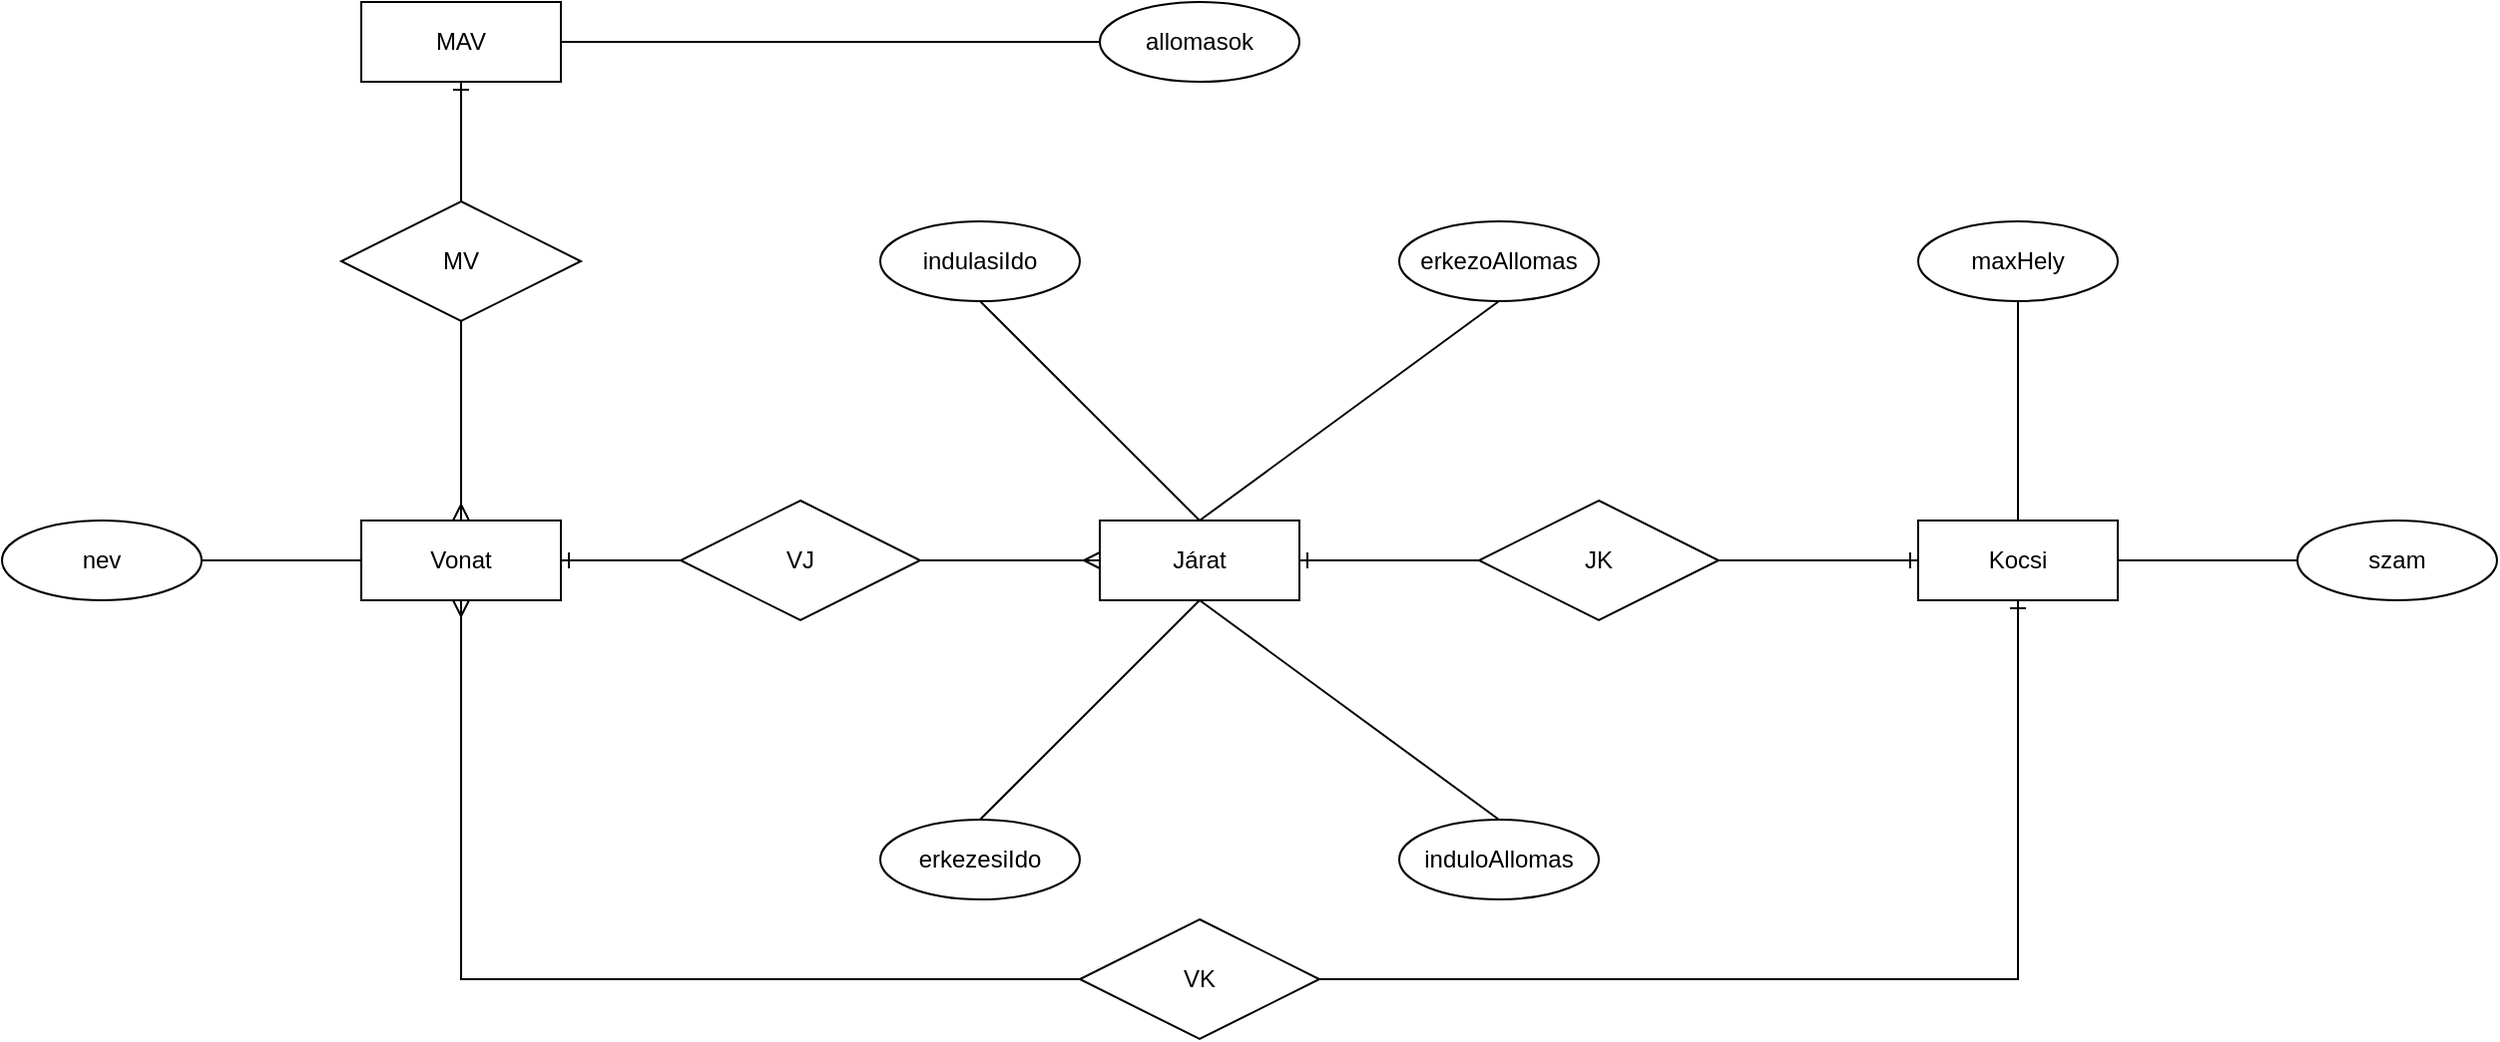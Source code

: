 <mxfile version="20.6.0" type="device"><diagram id="R2lEEEUBdFMjLlhIrx00" name="Page-1"><mxGraphModel dx="1822" dy="1105" grid="1" gridSize="10" guides="1" tooltips="1" connect="1" arrows="1" fold="1" page="0" pageScale="1" pageWidth="850" pageHeight="1100" math="0" shadow="0" extFonts="Permanent Marker^https://fonts.googleapis.com/css?family=Permanent+Marker"><root><mxCell id="0"/><mxCell id="1" parent="0"/><mxCell id="2vP3Zp04QjuushTV43Sp-14" value="MAV" style="whiteSpace=wrap;html=1;align=center;" parent="1" vertex="1"><mxGeometry x="-80" y="-180" width="100" height="40" as="geometry"/></mxCell><mxCell id="2vP3Zp04QjuushTV43Sp-15" value="Kocsi" style="whiteSpace=wrap;html=1;align=center;" parent="1" vertex="1"><mxGeometry x="700" y="80" width="100" height="40" as="geometry"/></mxCell><mxCell id="2vP3Zp04QjuushTV43Sp-16" value="Vonat" style="whiteSpace=wrap;html=1;align=center;" parent="1" vertex="1"><mxGeometry x="-80" y="80" width="100" height="40" as="geometry"/></mxCell><mxCell id="2vP3Zp04QjuushTV43Sp-17" value="Járat" style="whiteSpace=wrap;html=1;align=center;" parent="1" vertex="1"><mxGeometry x="290" y="80" width="100" height="40" as="geometry"/></mxCell><mxCell id="2vP3Zp04QjuushTV43Sp-18" value="allomasok" style="ellipse;whiteSpace=wrap;html=1;align=center;" parent="1" vertex="1"><mxGeometry x="290" y="-180" width="100" height="40" as="geometry"/></mxCell><mxCell id="2vP3Zp04QjuushTV43Sp-19" value="" style="endArrow=none;html=1;rounded=0;exitX=0;exitY=0.5;exitDx=0;exitDy=0;entryX=1;entryY=0.5;entryDx=0;entryDy=0;" parent="1" source="2vP3Zp04QjuushTV43Sp-18" target="2vP3Zp04QjuushTV43Sp-14" edge="1"><mxGeometry relative="1" as="geometry"><mxPoint x="340" y="-90" as="sourcePoint"/><mxPoint x="500" y="-90" as="targetPoint"/></mxGeometry></mxCell><mxCell id="2vP3Zp04QjuushTV43Sp-20" value="nev" style="ellipse;whiteSpace=wrap;html=1;align=center;" parent="1" vertex="1"><mxGeometry x="-260" y="80" width="100" height="40" as="geometry"/></mxCell><mxCell id="2vP3Zp04QjuushTV43Sp-21" value="" style="endArrow=none;html=1;rounded=0;exitX=1;exitY=0.5;exitDx=0;exitDy=0;entryX=0;entryY=0.5;entryDx=0;entryDy=0;" parent="1" source="2vP3Zp04QjuushTV43Sp-20" target="2vP3Zp04QjuushTV43Sp-16" edge="1"><mxGeometry relative="1" as="geometry"><mxPoint x="340" y="-90" as="sourcePoint"/><mxPoint x="500" y="-90" as="targetPoint"/></mxGeometry></mxCell><mxCell id="2vP3Zp04QjuushTV43Sp-22" value="erkezoAllomas" style="ellipse;whiteSpace=wrap;html=1;align=center;" parent="1" vertex="1"><mxGeometry x="440" y="-70" width="100" height="40" as="geometry"/></mxCell><mxCell id="2vP3Zp04QjuushTV43Sp-23" value="induloAllomas" style="ellipse;whiteSpace=wrap;html=1;align=center;" parent="1" vertex="1"><mxGeometry x="440" y="230" width="100" height="40" as="geometry"/></mxCell><mxCell id="2vP3Zp04QjuushTV43Sp-24" value="erkezesiIdo" style="ellipse;whiteSpace=wrap;html=1;align=center;" parent="1" vertex="1"><mxGeometry x="180" y="230" width="100" height="40" as="geometry"/></mxCell><mxCell id="2vP3Zp04QjuushTV43Sp-25" value="indulasiIdo" style="ellipse;whiteSpace=wrap;html=1;align=center;" parent="1" vertex="1"><mxGeometry x="180" y="-70" width="100" height="40" as="geometry"/></mxCell><mxCell id="2vP3Zp04QjuushTV43Sp-26" value="" style="endArrow=none;html=1;rounded=0;exitX=0.5;exitY=0;exitDx=0;exitDy=0;entryX=0.5;entryY=1;entryDx=0;entryDy=0;" parent="1" source="2vP3Zp04QjuushTV43Sp-17" target="2vP3Zp04QjuushTV43Sp-25" edge="1"><mxGeometry relative="1" as="geometry"><mxPoint x="340" y="110" as="sourcePoint"/><mxPoint x="500" y="110" as="targetPoint"/></mxGeometry></mxCell><mxCell id="2vP3Zp04QjuushTV43Sp-27" value="" style="endArrow=none;html=1;rounded=0;exitX=0.5;exitY=1;exitDx=0;exitDy=0;entryX=0.5;entryY=0;entryDx=0;entryDy=0;" parent="1" source="2vP3Zp04QjuushTV43Sp-17" target="2vP3Zp04QjuushTV43Sp-24" edge="1"><mxGeometry relative="1" as="geometry"><mxPoint x="340" y="110" as="sourcePoint"/><mxPoint x="500" y="110" as="targetPoint"/></mxGeometry></mxCell><mxCell id="2vP3Zp04QjuushTV43Sp-28" value="" style="endArrow=none;html=1;rounded=0;exitX=0.5;exitY=1;exitDx=0;exitDy=0;entryX=0.5;entryY=0;entryDx=0;entryDy=0;" parent="1" source="2vP3Zp04QjuushTV43Sp-17" target="2vP3Zp04QjuushTV43Sp-23" edge="1"><mxGeometry relative="1" as="geometry"><mxPoint x="340" y="110" as="sourcePoint"/><mxPoint x="500" y="110" as="targetPoint"/></mxGeometry></mxCell><mxCell id="2vP3Zp04QjuushTV43Sp-29" value="" style="endArrow=none;html=1;rounded=0;exitX=0.5;exitY=0;exitDx=0;exitDy=0;entryX=0.5;entryY=1;entryDx=0;entryDy=0;" parent="1" source="2vP3Zp04QjuushTV43Sp-17" target="2vP3Zp04QjuushTV43Sp-22" edge="1"><mxGeometry relative="1" as="geometry"><mxPoint x="340" y="110" as="sourcePoint"/><mxPoint x="500" y="110" as="targetPoint"/></mxGeometry></mxCell><mxCell id="2vP3Zp04QjuushTV43Sp-31" value="maxHely" style="ellipse;whiteSpace=wrap;html=1;align=center;" parent="1" vertex="1"><mxGeometry x="700" y="-70" width="100" height="40" as="geometry"/></mxCell><mxCell id="2vP3Zp04QjuushTV43Sp-33" value="szam" style="ellipse;whiteSpace=wrap;html=1;align=center;" parent="1" vertex="1"><mxGeometry x="890" y="80" width="100" height="40" as="geometry"/></mxCell><mxCell id="2vP3Zp04QjuushTV43Sp-34" value="" style="endArrow=none;html=1;rounded=0;entryX=0;entryY=0.5;entryDx=0;entryDy=0;exitX=1;exitY=0.5;exitDx=0;exitDy=0;" parent="1" source="2vP3Zp04QjuushTV43Sp-15" target="2vP3Zp04QjuushTV43Sp-33" edge="1"><mxGeometry relative="1" as="geometry"><mxPoint x="340" y="110" as="sourcePoint"/><mxPoint x="500" y="110" as="targetPoint"/></mxGeometry></mxCell><mxCell id="2vP3Zp04QjuushTV43Sp-35" value="" style="endArrow=none;html=1;rounded=0;entryX=0.5;entryY=1;entryDx=0;entryDy=0;exitX=0.5;exitY=0;exitDx=0;exitDy=0;" parent="1" source="2vP3Zp04QjuushTV43Sp-15" target="2vP3Zp04QjuushTV43Sp-31" edge="1"><mxGeometry relative="1" as="geometry"><mxPoint x="340" y="110" as="sourcePoint"/><mxPoint x="500" y="110" as="targetPoint"/></mxGeometry></mxCell><mxCell id="2vP3Zp04QjuushTV43Sp-36" value="JK" style="shape=rhombus;perimeter=rhombusPerimeter;whiteSpace=wrap;html=1;align=center;" parent="1" vertex="1"><mxGeometry x="480" y="70" width="120" height="60" as="geometry"/></mxCell><mxCell id="2vP3Zp04QjuushTV43Sp-37" value="" style="edgeStyle=entityRelationEdgeStyle;fontSize=12;html=1;endArrow=ERone;endFill=1;rounded=0;exitX=1;exitY=0.5;exitDx=0;exitDy=0;entryX=0;entryY=0.5;entryDx=0;entryDy=0;" parent="1" source="2vP3Zp04QjuushTV43Sp-36" target="2vP3Zp04QjuushTV43Sp-15" edge="1"><mxGeometry width="100" height="100" relative="1" as="geometry"><mxPoint x="370" y="160" as="sourcePoint"/><mxPoint x="470" y="60" as="targetPoint"/></mxGeometry></mxCell><mxCell id="2vP3Zp04QjuushTV43Sp-38" value="" style="edgeStyle=entityRelationEdgeStyle;fontSize=12;html=1;endArrow=ERone;endFill=1;rounded=0;exitX=0;exitY=0.5;exitDx=0;exitDy=0;entryX=1;entryY=0.5;entryDx=0;entryDy=0;" parent="1" source="2vP3Zp04QjuushTV43Sp-36" target="2vP3Zp04QjuushTV43Sp-17" edge="1"><mxGeometry width="100" height="100" relative="1" as="geometry"><mxPoint x="370" y="160" as="sourcePoint"/><mxPoint x="470" y="60" as="targetPoint"/></mxGeometry></mxCell><mxCell id="2vP3Zp04QjuushTV43Sp-39" value="VK" style="shape=rhombus;perimeter=rhombusPerimeter;whiteSpace=wrap;html=1;align=center;" parent="1" vertex="1"><mxGeometry x="280" y="280" width="120" height="60" as="geometry"/></mxCell><mxCell id="2vP3Zp04QjuushTV43Sp-40" value="" style="edgeStyle=orthogonalEdgeStyle;fontSize=12;html=1;endArrow=ERone;endFill=1;rounded=0;exitX=1;exitY=0.5;exitDx=0;exitDy=0;entryX=0.5;entryY=1;entryDx=0;entryDy=0;" parent="1" source="2vP3Zp04QjuushTV43Sp-39" target="2vP3Zp04QjuushTV43Sp-15" edge="1"><mxGeometry width="100" height="100" relative="1" as="geometry"><mxPoint x="370" y="160" as="sourcePoint"/><mxPoint x="470" y="60" as="targetPoint"/></mxGeometry></mxCell><mxCell id="2vP3Zp04QjuushTV43Sp-41" value="" style="edgeStyle=orthogonalEdgeStyle;fontSize=12;html=1;endArrow=ERmany;rounded=0;exitX=0;exitY=0.5;exitDx=0;exitDy=0;entryX=0.5;entryY=1;entryDx=0;entryDy=0;" parent="1" source="2vP3Zp04QjuushTV43Sp-39" target="2vP3Zp04QjuushTV43Sp-16" edge="1"><mxGeometry width="100" height="100" relative="1" as="geometry"><mxPoint x="370" y="160" as="sourcePoint"/><mxPoint x="470" y="60" as="targetPoint"/></mxGeometry></mxCell><mxCell id="2vP3Zp04QjuushTV43Sp-42" value="VJ" style="shape=rhombus;perimeter=rhombusPerimeter;whiteSpace=wrap;html=1;align=center;" parent="1" vertex="1"><mxGeometry x="80" y="70" width="120" height="60" as="geometry"/></mxCell><mxCell id="2vP3Zp04QjuushTV43Sp-44" value="" style="edgeStyle=entityRelationEdgeStyle;fontSize=12;html=1;endArrow=ERone;endFill=1;rounded=0;exitX=0;exitY=0.5;exitDx=0;exitDy=0;entryX=1;entryY=0.5;entryDx=0;entryDy=0;" parent="1" source="2vP3Zp04QjuushTV43Sp-42" target="2vP3Zp04QjuushTV43Sp-16" edge="1"><mxGeometry width="100" height="100" relative="1" as="geometry"><mxPoint x="370" y="160" as="sourcePoint"/><mxPoint x="470" y="60" as="targetPoint"/></mxGeometry></mxCell><mxCell id="2vP3Zp04QjuushTV43Sp-47" value="" style="edgeStyle=orthogonalEdgeStyle;fontSize=12;html=1;endArrow=ERmany;rounded=0;exitX=1;exitY=0.5;exitDx=0;exitDy=0;entryX=0;entryY=0.5;entryDx=0;entryDy=0;" parent="1" source="2vP3Zp04QjuushTV43Sp-42" target="2vP3Zp04QjuushTV43Sp-17" edge="1"><mxGeometry width="100" height="100" relative="1" as="geometry"><mxPoint x="370" y="160" as="sourcePoint"/><mxPoint x="470" y="60" as="targetPoint"/></mxGeometry></mxCell><mxCell id="2vP3Zp04QjuushTV43Sp-48" value="MV" style="shape=rhombus;perimeter=rhombusPerimeter;whiteSpace=wrap;html=1;align=center;" parent="1" vertex="1"><mxGeometry x="-90" y="-80" width="120" height="60" as="geometry"/></mxCell><mxCell id="2vP3Zp04QjuushTV43Sp-49" value="" style="edgeStyle=orthogonalEdgeStyle;fontSize=12;html=1;endArrow=ERone;endFill=1;rounded=0;exitX=0.5;exitY=0;exitDx=0;exitDy=0;entryX=0.5;entryY=1;entryDx=0;entryDy=0;" parent="1" source="2vP3Zp04QjuushTV43Sp-48" target="2vP3Zp04QjuushTV43Sp-14" edge="1"><mxGeometry width="100" height="100" relative="1" as="geometry"><mxPoint x="370" y="160" as="sourcePoint"/><mxPoint x="470" y="60" as="targetPoint"/><Array as="points"><mxPoint x="-30" y="-130"/><mxPoint x="-30" y="-130"/></Array></mxGeometry></mxCell><mxCell id="2vP3Zp04QjuushTV43Sp-50" value="" style="edgeStyle=orthogonalEdgeStyle;fontSize=12;html=1;endArrow=ERmany;rounded=0;exitX=0.5;exitY=1;exitDx=0;exitDy=0;entryX=0.5;entryY=0;entryDx=0;entryDy=0;" parent="1" source="2vP3Zp04QjuushTV43Sp-48" target="2vP3Zp04QjuushTV43Sp-16" edge="1"><mxGeometry width="100" height="100" relative="1" as="geometry"><mxPoint x="370" y="160" as="sourcePoint"/><mxPoint x="470" y="60" as="targetPoint"/></mxGeometry></mxCell></root></mxGraphModel></diagram></mxfile>